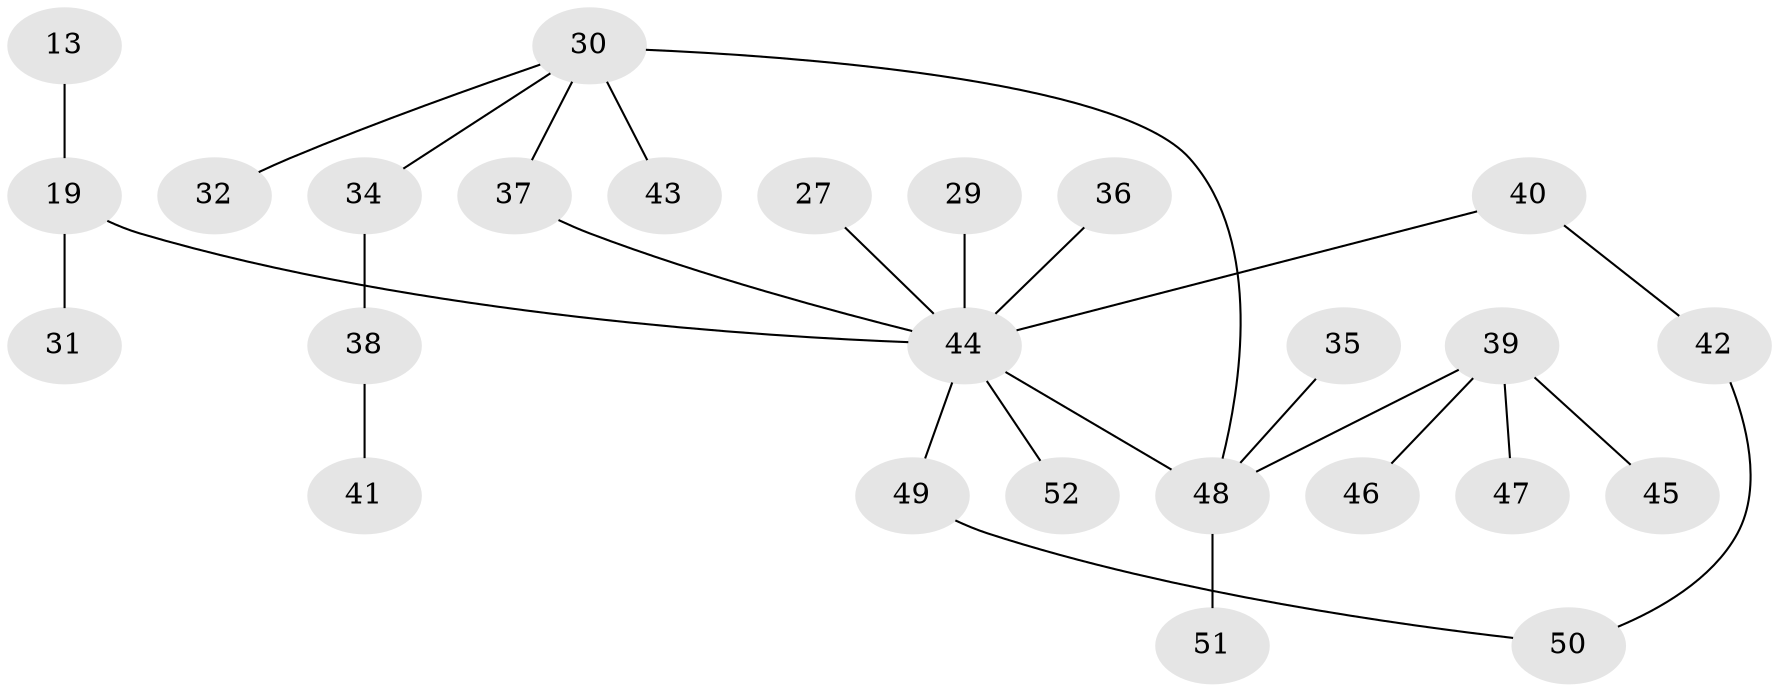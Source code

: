 // original degree distribution, {3: 0.21153846153846154, 6: 0.019230769230769232, 2: 0.28846153846153844, 4: 0.11538461538461539, 1: 0.34615384615384615, 5: 0.019230769230769232}
// Generated by graph-tools (version 1.1) at 2025/41/03/09/25 04:41:00]
// undirected, 26 vertices, 27 edges
graph export_dot {
graph [start="1"]
  node [color=gray90,style=filled];
  13 [super="+4"];
  19 [super="+17"];
  27;
  29;
  30 [super="+15"];
  31;
  32;
  34 [super="+25+28"];
  35;
  36 [super="+33"];
  37;
  38;
  39 [super="+12"];
  40 [super="+11"];
  41;
  42;
  43 [super="+26"];
  44 [super="+24+20+14+7"];
  45;
  46;
  47;
  48 [super="+6+10"];
  49 [super="+23"];
  50;
  51;
  52 [super="+18"];
  13 -- 19;
  19 -- 31;
  19 -- 44 [weight=2];
  27 -- 44;
  29 -- 44;
  30 -- 32;
  30 -- 48 [weight=2];
  30 -- 37;
  30 -- 34;
  30 -- 43;
  34 -- 38;
  35 -- 48;
  36 -- 44;
  37 -- 44;
  38 -- 41;
  39 -- 45;
  39 -- 48;
  39 -- 46;
  39 -- 47;
  40 -- 42;
  40 -- 44;
  42 -- 50;
  44 -- 49 [weight=2];
  44 -- 48 [weight=2];
  44 -- 52 [weight=2];
  48 -- 51;
  49 -- 50;
}
